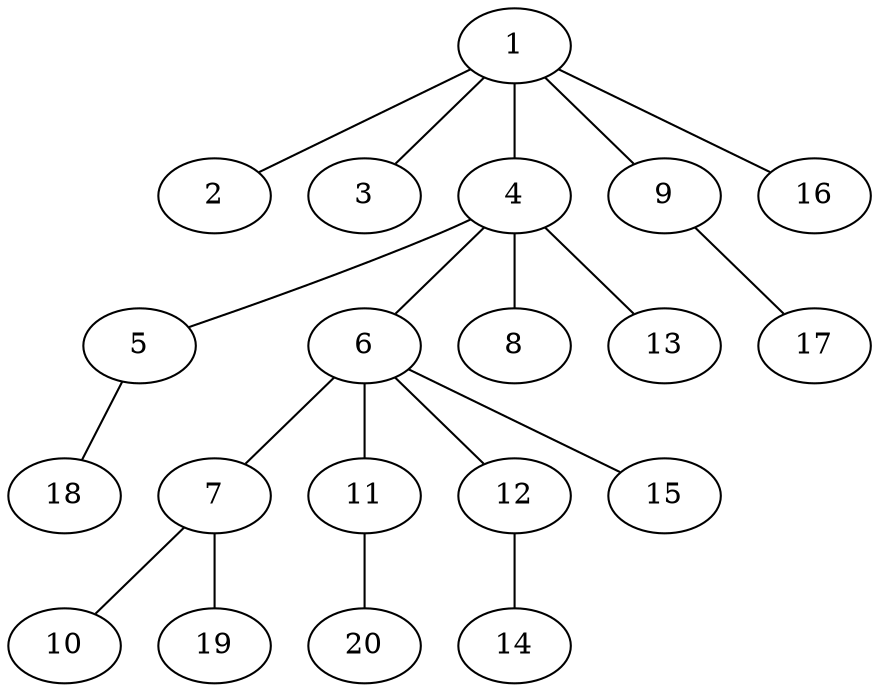 graph graphname {1--2
1--3
1--4
1--9
1--16
4--5
4--6
4--8
4--13
5--18
6--7
6--11
6--12
6--15
7--10
7--19
9--17
11--20
12--14
}